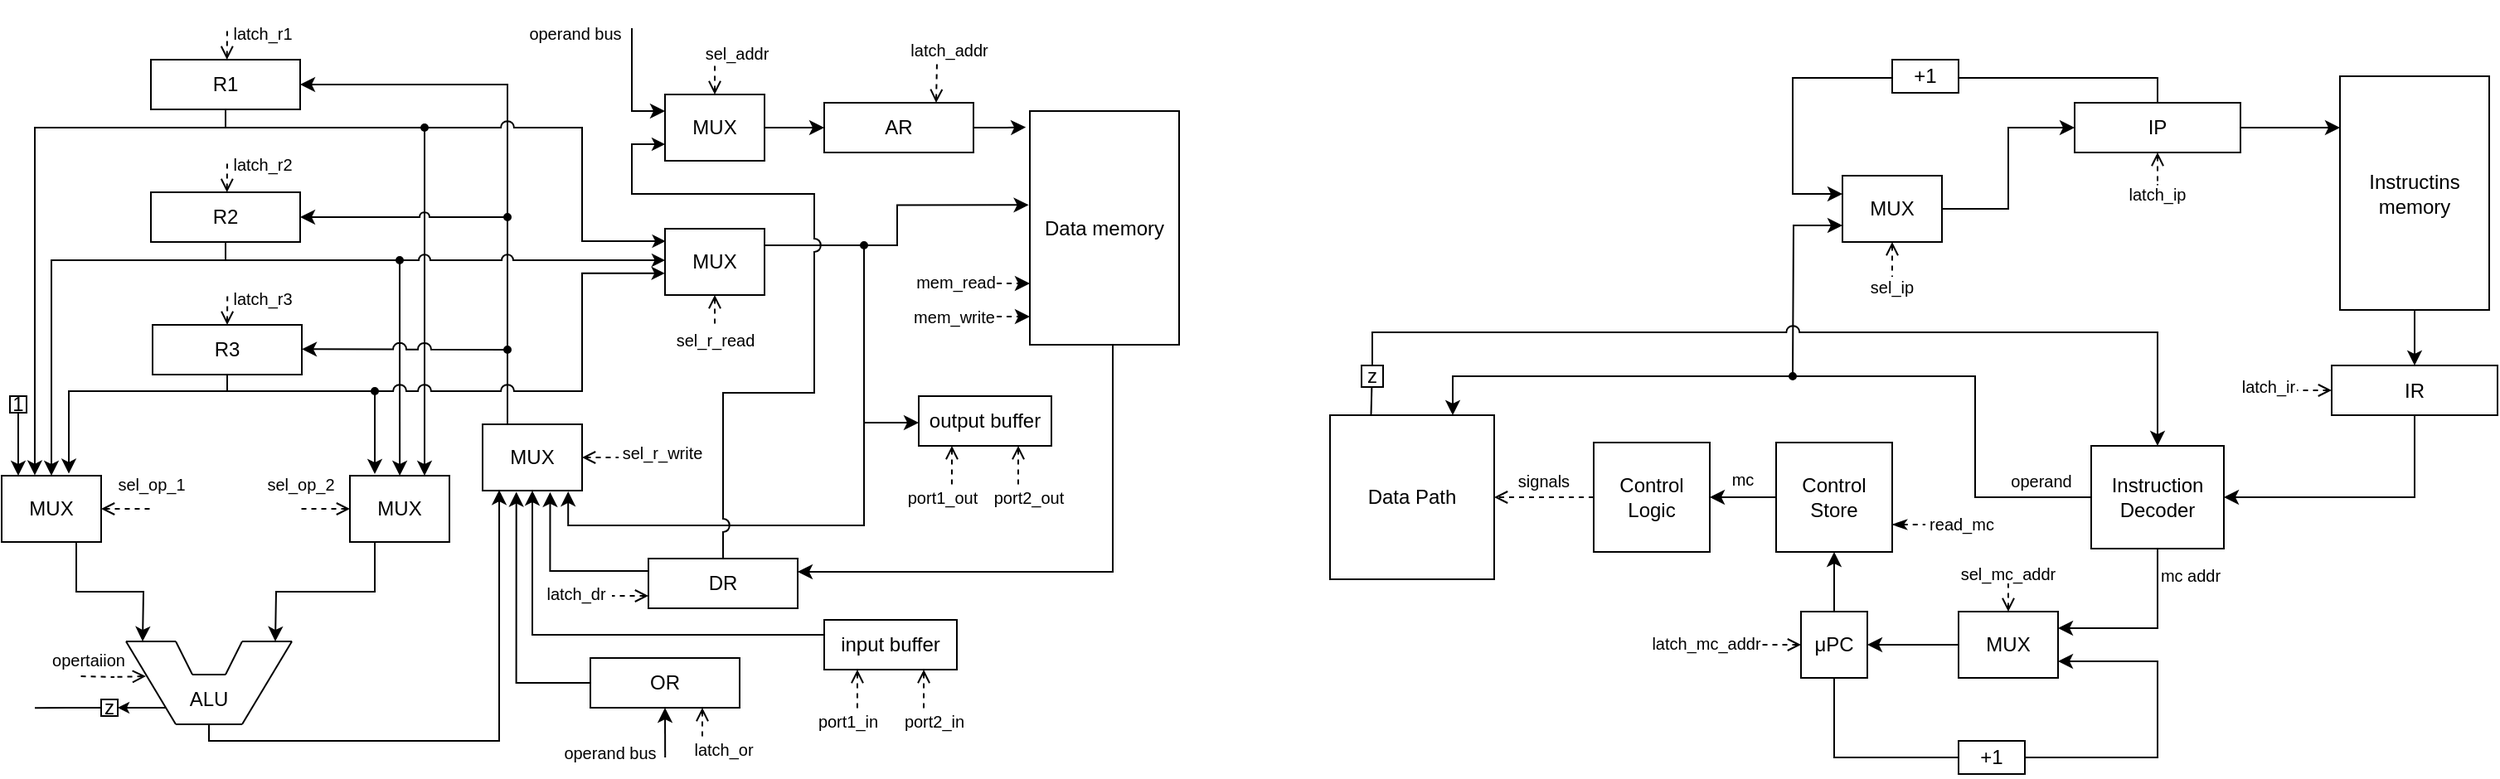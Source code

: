 <mxfile version="24.4.8" type="device">
  <diagram name="Page-1" id="no7irGMhIS9FXsW124I6">
    <mxGraphModel dx="854" dy="439" grid="1" gridSize="10" guides="1" tooltips="1" connect="1" arrows="1" fold="1" page="1" pageScale="1" pageWidth="850" pageHeight="1100" math="0" shadow="0">
      <root>
        <mxCell id="0" />
        <mxCell id="1" parent="0" />
        <mxCell id="1-7lZY4niqh5dMCVsXn9-294" value="signals" style="text;html=1;align=center;verticalAlign=middle;whiteSpace=wrap;rounded=0;fontSize=10;" vertex="1" parent="1">
          <mxGeometry x="1040" y="358" width="60" height="30" as="geometry" />
        </mxCell>
        <mxCell id="1-7lZY4niqh5dMCVsXn9-52" value="opertaiion" style="text;html=1;align=center;verticalAlign=middle;resizable=0;points=[];autosize=1;strokeColor=none;fillColor=none;fontSize=10;" vertex="1" parent="1">
          <mxGeometry x="157" y="466" width="70" height="30" as="geometry" />
        </mxCell>
        <mxCell id="1-7lZY4niqh5dMCVsXn9-15" value="&lt;p style=&quot;line-height: 100%; font-size: 10px;&quot;&gt;&lt;font style=&quot;font-size: 10px;&quot;&gt;latch_r1&lt;/font&gt;&lt;/p&gt;" style="text;html=1;align=center;verticalAlign=middle;resizable=0;points=[];autosize=1;strokeColor=none;fillColor=none;fontSize=10;" vertex="1" parent="1">
          <mxGeometry x="267" y="83" width="60" height="40" as="geometry" />
        </mxCell>
        <mxCell id="1-7lZY4niqh5dMCVsXn9-13" value="&lt;p style=&quot;line-height: 100%; font-size: 10px;&quot;&gt;&lt;font style=&quot;font-size: 10px;&quot;&gt;latch_r2&lt;/font&gt;&lt;/p&gt;" style="text;html=1;align=center;verticalAlign=middle;resizable=0;points=[];autosize=1;strokeColor=none;fillColor=none;fontSize=10;" vertex="1" parent="1">
          <mxGeometry x="267" y="162" width="60" height="40" as="geometry" />
        </mxCell>
        <mxCell id="1-7lZY4niqh5dMCVsXn9-11" value="&lt;p style=&quot;line-height: 100%; font-size: 10px;&quot;&gt;&lt;font style=&quot;font-size: 10px;&quot;&gt;latch_r3&lt;/font&gt;&lt;/p&gt;" style="text;html=1;align=center;verticalAlign=middle;resizable=0;points=[];autosize=1;strokeColor=none;fillColor=none;fontSize=10;" vertex="1" parent="1">
          <mxGeometry x="267" y="243" width="60" height="40" as="geometry" />
        </mxCell>
        <mxCell id="1-7lZY4niqh5dMCVsXn9-233" style="edgeStyle=orthogonalEdgeStyle;rounded=0;orthogonalLoop=1;jettySize=auto;html=1;endArrow=none;endFill=0;startArrow=classic;startFill=1;jumpStyle=none;exitX=0.86;exitY=1.012;exitDx=0;exitDy=0;exitPerimeter=0;" edge="1" parent="1" source="1-7lZY4niqh5dMCVsXn9-216">
          <mxGeometry relative="1" as="geometry">
            <mxPoint x="660" y="330" as="targetPoint" />
            <mxPoint x="481" y="380" as="sourcePoint" />
            <Array as="points">
              <mxPoint x="482" y="400" />
              <mxPoint x="660" y="400" />
            </Array>
          </mxGeometry>
        </mxCell>
        <mxCell id="1-7lZY4niqh5dMCVsXn9-218" style="edgeStyle=orthogonalEdgeStyle;rounded=0;orthogonalLoop=1;jettySize=auto;html=1;exitX=0.25;exitY=0;exitDx=0;exitDy=0;entryX=1;entryY=0.5;entryDx=0;entryDy=0;jumpStyle=arc;jumpSize=8;" edge="1" parent="1" source="1-7lZY4niqh5dMCVsXn9-216" target="1-7lZY4niqh5dMCVsXn9-6">
          <mxGeometry relative="1" as="geometry" />
        </mxCell>
        <mxCell id="1-7lZY4niqh5dMCVsXn9-66" style="edgeStyle=orthogonalEdgeStyle;rounded=0;orthogonalLoop=1;jettySize=auto;html=1;entryX=0.333;entryY=-0.006;entryDx=0;entryDy=0;entryPerimeter=0;" edge="1" parent="1" target="1-7lZY4niqh5dMCVsXn9-34">
          <mxGeometry relative="1" as="geometry">
            <mxPoint x="280" y="160" as="sourcePoint" />
            <mxPoint x="170" y="372" as="targetPoint" />
            <Array as="points">
              <mxPoint x="230" y="160" />
              <mxPoint x="160" y="160" />
            </Array>
          </mxGeometry>
        </mxCell>
        <mxCell id="1-7lZY4niqh5dMCVsXn9-110" style="edgeStyle=orthogonalEdgeStyle;rounded=0;orthogonalLoop=1;jettySize=auto;html=1;exitX=0.5;exitY=1;exitDx=0;exitDy=0;entryX=0.005;entryY=0.188;entryDx=0;entryDy=0;jumpStyle=arc;jumpSize=8;endSize=5;entryPerimeter=0;" edge="1" parent="1" source="1-7lZY4niqh5dMCVsXn9-6" target="1-7lZY4niqh5dMCVsXn9-105">
          <mxGeometry relative="1" as="geometry">
            <Array as="points">
              <mxPoint x="275" y="160" />
              <mxPoint x="490" y="160" />
              <mxPoint x="490" y="228" />
            </Array>
          </mxGeometry>
        </mxCell>
        <mxCell id="1-7lZY4niqh5dMCVsXn9-6" value="R1" style="rounded=0;whiteSpace=wrap;html=1;" vertex="1" parent="1">
          <mxGeometry x="230" y="119" width="90" height="30" as="geometry" />
        </mxCell>
        <mxCell id="1-7lZY4niqh5dMCVsXn9-65" style="edgeStyle=orthogonalEdgeStyle;rounded=0;orthogonalLoop=1;jettySize=auto;html=1;entryX=0.5;entryY=0;entryDx=0;entryDy=0;targetPerimeterSpacing=0;" edge="1" parent="1" target="1-7lZY4niqh5dMCVsXn9-34">
          <mxGeometry relative="1" as="geometry">
            <mxPoint x="280" y="240" as="sourcePoint" />
            <mxPoint x="180.98" y="372.56" as="targetPoint" />
            <Array as="points">
              <mxPoint x="230" y="240" />
              <mxPoint x="170" y="240" />
            </Array>
          </mxGeometry>
        </mxCell>
        <mxCell id="1-7lZY4niqh5dMCVsXn9-7" value="R2" style="rounded=0;whiteSpace=wrap;html=1;" vertex="1" parent="1">
          <mxGeometry x="230" y="199" width="90" height="30" as="geometry" />
        </mxCell>
        <mxCell id="1-7lZY4niqh5dMCVsXn9-10" style="edgeStyle=orthogonalEdgeStyle;rounded=0;orthogonalLoop=1;jettySize=auto;html=1;exitX=0.5;exitY=0;exitDx=0;exitDy=0;endArrow=none;endFill=0;startArrow=open;startFill=0;dashed=1;" edge="1" parent="1" source="1-7lZY4niqh5dMCVsXn9-8">
          <mxGeometry relative="1" as="geometry">
            <mxPoint x="276.138" y="259" as="targetPoint" />
          </mxGeometry>
        </mxCell>
        <mxCell id="1-7lZY4niqh5dMCVsXn9-64" style="edgeStyle=orthogonalEdgeStyle;rounded=0;orthogonalLoop=1;jettySize=auto;html=1;entryX=0.675;entryY=-0.006;entryDx=0;entryDy=0;entryPerimeter=0;" edge="1" parent="1">
          <mxGeometry relative="1" as="geometry">
            <mxPoint x="280" y="319" as="sourcePoint" />
            <mxPoint x="180.5" y="368.76" as="targetPoint" />
            <Array as="points">
              <mxPoint x="231" y="319" />
              <mxPoint x="180" y="319" />
              <mxPoint x="180" y="369" />
            </Array>
          </mxGeometry>
        </mxCell>
        <mxCell id="1-7lZY4niqh5dMCVsXn9-8" value="R3" style="rounded=0;whiteSpace=wrap;html=1;" vertex="1" parent="1">
          <mxGeometry x="231" y="279" width="90" height="30" as="geometry" />
        </mxCell>
        <mxCell id="1-7lZY4niqh5dMCVsXn9-20" value="" style="endArrow=none;html=1;rounded=0;" edge="1" parent="1">
          <mxGeometry width="50" height="50" relative="1" as="geometry">
            <mxPoint x="315" y="470" as="sourcePoint" />
            <mxPoint x="285" y="520" as="targetPoint" />
          </mxGeometry>
        </mxCell>
        <mxCell id="1-7lZY4niqh5dMCVsXn9-21" value="" style="endArrow=none;html=1;rounded=0;" edge="1" parent="1">
          <mxGeometry width="50" height="50" relative="1" as="geometry">
            <mxPoint x="215" y="470" as="sourcePoint" />
            <mxPoint x="245" y="520" as="targetPoint" />
          </mxGeometry>
        </mxCell>
        <mxCell id="1-7lZY4niqh5dMCVsXn9-22" value="" style="endArrow=none;html=1;rounded=0;" edge="1" parent="1">
          <mxGeometry width="50" height="50" relative="1" as="geometry">
            <mxPoint x="245" y="520" as="sourcePoint" />
            <mxPoint x="285" y="520" as="targetPoint" />
          </mxGeometry>
        </mxCell>
        <mxCell id="1-7lZY4niqh5dMCVsXn9-23" value="" style="endArrow=none;html=1;rounded=0;" edge="1" parent="1">
          <mxGeometry width="50" height="50" relative="1" as="geometry">
            <mxPoint x="215" y="470" as="sourcePoint" />
            <mxPoint x="245" y="470" as="targetPoint" />
          </mxGeometry>
        </mxCell>
        <mxCell id="1-7lZY4niqh5dMCVsXn9-24" value="" style="endArrow=none;html=1;rounded=0;" edge="1" parent="1">
          <mxGeometry width="50" height="50" relative="1" as="geometry">
            <mxPoint x="285" y="470" as="sourcePoint" />
            <mxPoint x="315" y="470" as="targetPoint" />
          </mxGeometry>
        </mxCell>
        <mxCell id="1-7lZY4niqh5dMCVsXn9-25" value="" style="endArrow=none;html=1;rounded=0;" edge="1" parent="1">
          <mxGeometry width="50" height="50" relative="1" as="geometry">
            <mxPoint x="245" y="470" as="sourcePoint" />
            <mxPoint x="255" y="490" as="targetPoint" />
          </mxGeometry>
        </mxCell>
        <mxCell id="1-7lZY4niqh5dMCVsXn9-26" value="" style="endArrow=none;html=1;rounded=0;" edge="1" parent="1">
          <mxGeometry width="50" height="50" relative="1" as="geometry">
            <mxPoint x="285" y="470" as="sourcePoint" />
            <mxPoint x="275" y="490" as="targetPoint" />
          </mxGeometry>
        </mxCell>
        <mxCell id="1-7lZY4niqh5dMCVsXn9-27" value="" style="endArrow=none;html=1;rounded=0;" edge="1" parent="1">
          <mxGeometry width="50" height="50" relative="1" as="geometry">
            <mxPoint x="255" y="490" as="sourcePoint" />
            <mxPoint x="275" y="490" as="targetPoint" />
          </mxGeometry>
        </mxCell>
        <mxCell id="1-7lZY4niqh5dMCVsXn9-219" style="edgeStyle=orthogonalEdgeStyle;rounded=0;orthogonalLoop=1;jettySize=auto;html=1;exitX=0.5;exitY=1;exitDx=0;exitDy=0;entryX=0.167;entryY=0.99;entryDx=0;entryDy=0;entryPerimeter=0;" edge="1" parent="1" source="1-7lZY4niqh5dMCVsXn9-28" target="1-7lZY4niqh5dMCVsXn9-216">
          <mxGeometry relative="1" as="geometry">
            <Array as="points">
              <mxPoint x="265" y="530" />
              <mxPoint x="440" y="530" />
            </Array>
          </mxGeometry>
        </mxCell>
        <mxCell id="1-7lZY4niqh5dMCVsXn9-277" style="edgeStyle=orthogonalEdgeStyle;rounded=0;orthogonalLoop=1;jettySize=auto;html=1;exitX=0;exitY=0.5;exitDx=0;exitDy=0;endSize=4;" edge="1" parent="1">
          <mxGeometry relative="1" as="geometry">
            <mxPoint x="239" y="510" as="sourcePoint" />
            <mxPoint x="210" y="510" as="targetPoint" />
          </mxGeometry>
        </mxCell>
        <mxCell id="1-7lZY4niqh5dMCVsXn9-28" value="ALU" style="text;html=1;align=center;verticalAlign=middle;whiteSpace=wrap;rounded=0;" vertex="1" parent="1">
          <mxGeometry x="235" y="490" width="60" height="30" as="geometry" />
        </mxCell>
        <mxCell id="1-7lZY4niqh5dMCVsXn9-35" style="edgeStyle=orthogonalEdgeStyle;rounded=0;orthogonalLoop=1;jettySize=auto;html=1;exitX=1;exitY=0.5;exitDx=0;exitDy=0;dashed=1;startArrow=open;startFill=0;endArrow=none;endFill=0;" edge="1" parent="1" source="1-7lZY4niqh5dMCVsXn9-34">
          <mxGeometry relative="1" as="geometry">
            <mxPoint x="230" y="390" as="targetPoint" />
          </mxGeometry>
        </mxCell>
        <mxCell id="1-7lZY4niqh5dMCVsXn9-48" style="edgeStyle=orthogonalEdgeStyle;rounded=0;orthogonalLoop=1;jettySize=auto;html=1;exitX=0.75;exitY=1;exitDx=0;exitDy=0;" edge="1" parent="1" source="1-7lZY4niqh5dMCVsXn9-34">
          <mxGeometry relative="1" as="geometry">
            <mxPoint x="225" y="470" as="targetPoint" />
          </mxGeometry>
        </mxCell>
        <mxCell id="1-7lZY4niqh5dMCVsXn9-34" value="MUX" style="rounded=0;whiteSpace=wrap;html=1;" vertex="1" parent="1">
          <mxGeometry x="140" y="370" width="60" height="40" as="geometry" />
        </mxCell>
        <mxCell id="1-7lZY4niqh5dMCVsXn9-49" style="edgeStyle=orthogonalEdgeStyle;rounded=0;orthogonalLoop=1;jettySize=auto;html=1;exitX=0.25;exitY=1;exitDx=0;exitDy=0;" edge="1" parent="1" source="1-7lZY4niqh5dMCVsXn9-44">
          <mxGeometry relative="1" as="geometry">
            <mxPoint x="305" y="470" as="targetPoint" />
          </mxGeometry>
        </mxCell>
        <mxCell id="1-7lZY4niqh5dMCVsXn9-44" value="MUX" style="rounded=0;whiteSpace=wrap;html=1;" vertex="1" parent="1">
          <mxGeometry x="350" y="370" width="60" height="40" as="geometry" />
        </mxCell>
        <mxCell id="1-7lZY4niqh5dMCVsXn9-46" value="sel_op_1" style="text;html=1;align=center;verticalAlign=middle;resizable=0;points=[];autosize=1;strokeColor=none;fillColor=none;fontSize=10;" vertex="1" parent="1">
          <mxGeometry x="200" y="360" width="60" height="30" as="geometry" />
        </mxCell>
        <mxCell id="1-7lZY4niqh5dMCVsXn9-47" value="sel_op_2" style="text;html=1;align=center;verticalAlign=middle;resizable=0;points=[];autosize=1;strokeColor=none;fillColor=none;fontSize=10;" vertex="1" parent="1">
          <mxGeometry x="290" y="360" width="60" height="30" as="geometry" />
        </mxCell>
        <mxCell id="1-7lZY4niqh5dMCVsXn9-51" style="edgeStyle=orthogonalEdgeStyle;rounded=0;orthogonalLoop=1;jettySize=auto;html=1;exitX=0;exitY=0.5;exitDx=0;exitDy=0;dashed=1;startArrow=open;startFill=0;endArrow=none;endFill=0;entryX=0.2;entryY=0.8;entryDx=0;entryDy=0;entryPerimeter=0;" edge="1" parent="1">
          <mxGeometry relative="1" as="geometry">
            <mxPoint x="187" y="491" as="targetPoint" />
            <mxPoint x="227" y="491" as="sourcePoint" />
          </mxGeometry>
        </mxCell>
        <mxCell id="1-7lZY4niqh5dMCVsXn9-69" style="edgeStyle=orthogonalEdgeStyle;rounded=0;orthogonalLoop=1;jettySize=auto;html=1;dashed=1;startArrow=open;startFill=0;endArrow=none;endFill=0;exitX=0;exitY=0.5;exitDx=0;exitDy=0;" edge="1" parent="1" source="1-7lZY4niqh5dMCVsXn9-44">
          <mxGeometry relative="1" as="geometry">
            <mxPoint x="320" y="390" as="targetPoint" />
            <mxPoint x="440" y="360" as="sourcePoint" />
          </mxGeometry>
        </mxCell>
        <mxCell id="1-7lZY4niqh5dMCVsXn9-73" value="1" style="whiteSpace=wrap;html=1;aspect=fixed;" vertex="1" parent="1">
          <mxGeometry x="145" y="322" width="10" height="10" as="geometry" />
        </mxCell>
        <mxCell id="1-7lZY4niqh5dMCVsXn9-75" style="edgeStyle=orthogonalEdgeStyle;rounded=0;orthogonalLoop=1;jettySize=auto;html=1;entryX=0.25;entryY=0;entryDx=0;entryDy=0;" edge="1" parent="1" source="1-7lZY4niqh5dMCVsXn9-73">
          <mxGeometry relative="1" as="geometry">
            <mxPoint x="150" y="370" as="targetPoint" />
          </mxGeometry>
        </mxCell>
        <mxCell id="1-7lZY4niqh5dMCVsXn9-121" style="edgeStyle=orthogonalEdgeStyle;rounded=0;orthogonalLoop=1;jettySize=auto;html=1;endArrow=none;endFill=0;" edge="1" parent="1">
          <mxGeometry relative="1" as="geometry">
            <mxPoint x="440" y="340" as="targetPoint" />
            <mxPoint x="440" y="340" as="sourcePoint" />
            <Array as="points">
              <mxPoint x="440" y="340" />
            </Array>
          </mxGeometry>
        </mxCell>
        <mxCell id="1-7lZY4niqh5dMCVsXn9-258" style="edgeStyle=orthogonalEdgeStyle;rounded=0;orthogonalLoop=1;jettySize=auto;html=1;exitX=0.556;exitY=1;exitDx=0;exitDy=0;entryX=1;entryY=0.5;entryDx=0;entryDy=0;exitPerimeter=0;" edge="1" parent="1">
          <mxGeometry relative="1" as="geometry">
            <mxPoint x="810.02" y="284" as="sourcePoint" />
            <mxPoint x="619.98" y="428" as="targetPoint" />
            <Array as="points">
              <mxPoint x="809.98" y="428" />
            </Array>
          </mxGeometry>
        </mxCell>
        <mxCell id="1-7lZY4niqh5dMCVsXn9-78" value="&lt;div style=&quot;text-align: justify;&quot;&gt;&lt;span style=&quot;background-color: initial;&quot;&gt;Data memory&lt;/span&gt;&lt;/div&gt;" style="rounded=0;whiteSpace=wrap;html=1;verticalAlign=middle;" vertex="1" parent="1">
          <mxGeometry x="760" y="150" width="90" height="141" as="geometry" />
        </mxCell>
        <mxCell id="1-7lZY4niqh5dMCVsXn9-92" style="edgeStyle=orthogonalEdgeStyle;rounded=0;orthogonalLoop=1;jettySize=auto;html=1;exitX=0.75;exitY=0;exitDx=0;exitDy=0;endArrow=none;endFill=0;startArrow=open;startFill=0;dashed=1;" edge="1" parent="1" source="1-7lZY4niqh5dMCVsXn9-79">
          <mxGeometry relative="1" as="geometry">
            <mxPoint x="704" y="120" as="targetPoint" />
          </mxGeometry>
        </mxCell>
        <mxCell id="1-7lZY4niqh5dMCVsXn9-79" value="AR" style="rounded=0;whiteSpace=wrap;html=1;" vertex="1" parent="1">
          <mxGeometry x="636" y="145" width="90" height="30" as="geometry" />
        </mxCell>
        <mxCell id="1-7lZY4niqh5dMCVsXn9-82" value="&lt;p style=&quot;line-height: 100%; font-size: 10px;&quot;&gt;&lt;font style=&quot;font-size: 10px;&quot;&gt;latch_addr&lt;/font&gt;&lt;/p&gt;" style="text;html=1;align=center;verticalAlign=middle;resizable=0;points=[];autosize=1;strokeColor=none;fillColor=none;fontSize=10;" vertex="1" parent="1">
          <mxGeometry x="676" y="93" width="70" height="40" as="geometry" />
        </mxCell>
        <mxCell id="1-7lZY4niqh5dMCVsXn9-90" style="edgeStyle=orthogonalEdgeStyle;rounded=0;orthogonalLoop=1;jettySize=auto;html=1;entryX=-0.027;entryY=0.069;entryDx=0;entryDy=0;entryPerimeter=0;" edge="1" parent="1" source="1-7lZY4niqh5dMCVsXn9-79" target="1-7lZY4niqh5dMCVsXn9-78">
          <mxGeometry relative="1" as="geometry" />
        </mxCell>
        <mxCell id="1-7lZY4niqh5dMCVsXn9-94" value="operand bus" style="text;html=1;align=center;verticalAlign=middle;whiteSpace=wrap;rounded=0;fontSize=10;" vertex="1" parent="1">
          <mxGeometry x="456" y="88" width="60" height="30" as="geometry" />
        </mxCell>
        <mxCell id="1-7lZY4niqh5dMCVsXn9-95" value="" style="endArrow=classic;html=1;rounded=0;dashed=1;" edge="1" parent="1">
          <mxGeometry width="50" height="50" relative="1" as="geometry">
            <mxPoint x="740" y="254" as="sourcePoint" />
            <mxPoint x="760" y="254" as="targetPoint" />
          </mxGeometry>
        </mxCell>
        <mxCell id="1-7lZY4niqh5dMCVsXn9-96" value="mem_read" style="text;html=1;align=center;verticalAlign=middle;resizable=0;points=[];autosize=1;strokeColor=none;fillColor=none;fontSize=10;" vertex="1" parent="1">
          <mxGeometry x="680" y="238" width="70" height="30" as="geometry" />
        </mxCell>
        <mxCell id="1-7lZY4niqh5dMCVsXn9-97" value="" style="endArrow=classic;html=1;rounded=0;dashed=1;" edge="1" parent="1">
          <mxGeometry width="50" height="50" relative="1" as="geometry">
            <mxPoint x="740" y="274" as="sourcePoint" />
            <mxPoint x="760" y="274" as="targetPoint" />
          </mxGeometry>
        </mxCell>
        <mxCell id="1-7lZY4niqh5dMCVsXn9-98" value="mem_write" style="text;html=1;align=center;verticalAlign=middle;resizable=0;points=[];autosize=1;strokeColor=none;fillColor=none;fontSize=10;" vertex="1" parent="1">
          <mxGeometry x="679" y="259" width="70" height="30" as="geometry" />
        </mxCell>
        <mxCell id="1-7lZY4niqh5dMCVsXn9-112" style="edgeStyle=orthogonalEdgeStyle;rounded=0;orthogonalLoop=1;jettySize=auto;html=1;startArrow=open;startFill=0;endArrow=none;endFill=0;dashed=1;exitX=0.5;exitY=1;exitDx=0;exitDy=0;" edge="1" parent="1" source="1-7lZY4niqh5dMCVsXn9-105">
          <mxGeometry relative="1" as="geometry">
            <mxPoint x="570" y="280" as="targetPoint" />
            <mxPoint x="570" y="280" as="sourcePoint" />
            <Array as="points" />
          </mxGeometry>
        </mxCell>
        <mxCell id="1-7lZY4niqh5dMCVsXn9-105" value="MUX" style="rounded=0;whiteSpace=wrap;html=1;" vertex="1" parent="1">
          <mxGeometry x="540" y="221" width="60" height="40" as="geometry" />
        </mxCell>
        <mxCell id="1-7lZY4niqh5dMCVsXn9-111" style="edgeStyle=orthogonalEdgeStyle;rounded=0;orthogonalLoop=1;jettySize=auto;html=1;exitX=1;exitY=0.25;exitDx=0;exitDy=0;entryX=-0.008;entryY=0.402;entryDx=0;entryDy=0;entryPerimeter=0;" edge="1" parent="1" source="1-7lZY4niqh5dMCVsXn9-105" target="1-7lZY4niqh5dMCVsXn9-78">
          <mxGeometry relative="1" as="geometry" />
        </mxCell>
        <mxCell id="1-7lZY4niqh5dMCVsXn9-113" value="&lt;p style=&quot;line-height: 100%; font-size: 10px;&quot;&gt;sel_r_read&lt;/p&gt;" style="text;html=1;align=center;verticalAlign=middle;resizable=0;points=[];autosize=1;strokeColor=none;fillColor=none;fontSize=10;" vertex="1" parent="1">
          <mxGeometry x="535" y="268" width="70" height="40" as="geometry" />
        </mxCell>
        <mxCell id="1-7lZY4niqh5dMCVsXn9-212" style="edgeStyle=orthogonalEdgeStyle;rounded=0;orthogonalLoop=1;jettySize=auto;html=1;exitX=0.25;exitY=1;exitDx=0;exitDy=0;endArrow=none;endFill=0;startArrow=open;startFill=0;dashed=1;" edge="1" parent="1" source="1-7lZY4niqh5dMCVsXn9-166">
          <mxGeometry relative="1" as="geometry">
            <mxPoint x="712.966" y="376" as="targetPoint" />
          </mxGeometry>
        </mxCell>
        <mxCell id="1-7lZY4niqh5dMCVsXn9-166" value="output buffer" style="rounded=0;whiteSpace=wrap;html=1;" vertex="1" parent="1">
          <mxGeometry x="693" y="322" width="80" height="30" as="geometry" />
        </mxCell>
        <mxCell id="1-7lZY4niqh5dMCVsXn9-180" style="edgeStyle=orthogonalEdgeStyle;rounded=0;orthogonalLoop=1;jettySize=auto;html=1;startArrow=oval;startFill=1;endSize=6;startSize=4;jumpSize=6;entryX=0;entryY=0.5;entryDx=0;entryDy=0;" edge="1" parent="1">
          <mxGeometry relative="1" as="geometry">
            <mxPoint x="660" y="231" as="sourcePoint" />
            <mxPoint x="693" y="338" as="targetPoint" />
            <Array as="points">
              <mxPoint x="660" y="231" />
              <mxPoint x="660" y="338" />
            </Array>
          </mxGeometry>
        </mxCell>
        <mxCell id="1-7lZY4niqh5dMCVsXn9-213" style="edgeStyle=orthogonalEdgeStyle;rounded=0;orthogonalLoop=1;jettySize=auto;html=1;exitX=0.25;exitY=1;exitDx=0;exitDy=0;endArrow=none;endFill=0;startArrow=open;startFill=0;dashed=1;" edge="1" parent="1">
          <mxGeometry relative="1" as="geometry">
            <mxPoint x="752.996" y="376" as="targetPoint" />
            <mxPoint x="753.03" y="352" as="sourcePoint" />
          </mxGeometry>
        </mxCell>
        <mxCell id="1-7lZY4niqh5dMCVsXn9-214" value="port1_out" style="text;html=1;align=center;verticalAlign=middle;resizable=0;points=[];autosize=1;strokeColor=none;fillColor=none;fontSize=10;" vertex="1" parent="1">
          <mxGeometry x="672" y="368" width="70" height="30" as="geometry" />
        </mxCell>
        <mxCell id="1-7lZY4niqh5dMCVsXn9-215" value="port2_out" style="text;html=1;align=center;verticalAlign=middle;resizable=0;points=[];autosize=1;strokeColor=none;fillColor=none;fontSize=10;" vertex="1" parent="1">
          <mxGeometry x="724" y="368" width="70" height="30" as="geometry" />
        </mxCell>
        <mxCell id="1-7lZY4niqh5dMCVsXn9-261" style="edgeStyle=orthogonalEdgeStyle;rounded=0;orthogonalLoop=1;jettySize=auto;html=1;startArrow=open;startFill=0;endArrow=none;endFill=0;dashed=1;" edge="1" parent="1" source="1-7lZY4niqh5dMCVsXn9-216">
          <mxGeometry relative="1" as="geometry">
            <mxPoint x="512" y="359" as="targetPoint" />
          </mxGeometry>
        </mxCell>
        <mxCell id="1-7lZY4niqh5dMCVsXn9-216" value="MUX" style="rounded=0;whiteSpace=wrap;html=1;" vertex="1" parent="1">
          <mxGeometry x="430" y="339" width="60" height="40" as="geometry" />
        </mxCell>
        <mxCell id="1-7lZY4niqh5dMCVsXn9-221" style="edgeStyle=orthogonalEdgeStyle;rounded=0;orthogonalLoop=1;jettySize=auto;html=1;exitX=0.003;exitY=0.433;exitDx=0;exitDy=0;exitPerimeter=0;entryX=0.5;entryY=1;entryDx=0;entryDy=0;" edge="1" parent="1" target="1-7lZY4niqh5dMCVsXn9-216">
          <mxGeometry relative="1" as="geometry">
            <mxPoint x="636.24" y="465.99" as="sourcePoint" />
            <mxPoint x="460" y="396" as="targetPoint" />
            <Array as="points">
              <mxPoint x="460" y="466" />
            </Array>
          </mxGeometry>
        </mxCell>
        <mxCell id="1-7lZY4niqh5dMCVsXn9-220" value="input buffer" style="rounded=0;whiteSpace=wrap;html=1;" vertex="1" parent="1">
          <mxGeometry x="636" y="457" width="80" height="30" as="geometry" />
        </mxCell>
        <mxCell id="1-7lZY4niqh5dMCVsXn9-222" style="edgeStyle=orthogonalEdgeStyle;rounded=0;orthogonalLoop=1;jettySize=auto;html=1;exitX=0.25;exitY=1;exitDx=0;exitDy=0;endArrow=none;endFill=0;startArrow=open;startFill=0;dashed=1;" edge="1" parent="1">
          <mxGeometry relative="1" as="geometry">
            <mxPoint x="655.966" y="511" as="targetPoint" />
            <mxPoint x="656" y="487" as="sourcePoint" />
          </mxGeometry>
        </mxCell>
        <mxCell id="1-7lZY4niqh5dMCVsXn9-223" style="edgeStyle=orthogonalEdgeStyle;rounded=0;orthogonalLoop=1;jettySize=auto;html=1;exitX=0.25;exitY=1;exitDx=0;exitDy=0;endArrow=none;endFill=0;startArrow=open;startFill=0;dashed=1;" edge="1" parent="1">
          <mxGeometry relative="1" as="geometry">
            <mxPoint x="695.996" y="511" as="targetPoint" />
            <mxPoint x="696.03" y="487" as="sourcePoint" />
          </mxGeometry>
        </mxCell>
        <mxCell id="1-7lZY4niqh5dMCVsXn9-224" value="port1_in" style="text;html=1;align=center;verticalAlign=middle;resizable=0;points=[];autosize=1;strokeColor=none;fillColor=none;fontSize=10;" vertex="1" parent="1">
          <mxGeometry x="620" y="503" width="60" height="30" as="geometry" />
        </mxCell>
        <mxCell id="1-7lZY4niqh5dMCVsXn9-225" value="port2_in" style="text;html=1;align=center;verticalAlign=middle;resizable=0;points=[];autosize=1;strokeColor=none;fillColor=none;fontSize=10;" vertex="1" parent="1">
          <mxGeometry x="672" y="503" width="60" height="30" as="geometry" />
        </mxCell>
        <mxCell id="1-7lZY4niqh5dMCVsXn9-227" value="sel_r_write" style="text;html=1;align=center;verticalAlign=middle;resizable=0;points=[];autosize=1;strokeColor=none;fillColor=none;fontSize=10;" vertex="1" parent="1">
          <mxGeometry x="503" y="341" width="70" height="30" as="geometry" />
        </mxCell>
        <mxCell id="1-7lZY4niqh5dMCVsXn9-239" style="edgeStyle=orthogonalEdgeStyle;rounded=0;orthogonalLoop=1;jettySize=auto;html=1;exitX=0.5;exitY=1;exitDx=0;exitDy=0;startArrow=classic;startFill=1;endArrow=none;endFill=0;" edge="1" parent="1" source="1-7lZY4niqh5dMCVsXn9-237">
          <mxGeometry relative="1" as="geometry">
            <mxPoint x="540.091" y="540" as="targetPoint" />
          </mxGeometry>
        </mxCell>
        <mxCell id="1-7lZY4niqh5dMCVsXn9-243" style="edgeStyle=orthogonalEdgeStyle;rounded=0;orthogonalLoop=1;jettySize=auto;html=1;exitX=0.75;exitY=1;exitDx=0;exitDy=0;endArrow=none;endFill=0;startArrow=open;startFill=0;dashed=1;" edge="1" parent="1" source="1-7lZY4niqh5dMCVsXn9-237">
          <mxGeometry relative="1" as="geometry">
            <mxPoint x="562.5" y="530" as="targetPoint" />
          </mxGeometry>
        </mxCell>
        <mxCell id="1-7lZY4niqh5dMCVsXn9-237" value="OR" style="rounded=0;whiteSpace=wrap;html=1;" vertex="1" parent="1">
          <mxGeometry x="495" y="480" width="90" height="30" as="geometry" />
        </mxCell>
        <mxCell id="1-7lZY4niqh5dMCVsXn9-238" style="edgeStyle=orthogonalEdgeStyle;rounded=0;orthogonalLoop=1;jettySize=auto;html=1;entryX=0.339;entryY=1.019;entryDx=0;entryDy=0;entryPerimeter=0;" edge="1" parent="1" source="1-7lZY4niqh5dMCVsXn9-237" target="1-7lZY4niqh5dMCVsXn9-216">
          <mxGeometry relative="1" as="geometry" />
        </mxCell>
        <mxCell id="1-7lZY4niqh5dMCVsXn9-244" value="latch_or" style="text;html=1;align=center;verticalAlign=middle;resizable=0;points=[];autosize=1;strokeColor=none;fillColor=none;fontSize=10;" vertex="1" parent="1">
          <mxGeometry x="545" y="520" width="60" height="30" as="geometry" />
        </mxCell>
        <mxCell id="1-7lZY4niqh5dMCVsXn9-252" style="edgeStyle=orthogonalEdgeStyle;rounded=0;orthogonalLoop=1;jettySize=auto;html=1;endSize=5;jumpStyle=arc;jumpSize=8;entryX=0;entryY=0.75;entryDx=0;entryDy=0;" edge="1" parent="1" source="1-7lZY4niqh5dMCVsXn9-248" target="1-7lZY4niqh5dMCVsXn9-264">
          <mxGeometry relative="1" as="geometry">
            <mxPoint x="540" y="257" as="targetPoint" />
            <Array as="points">
              <mxPoint x="575" y="320" />
              <mxPoint x="630" y="320" />
              <mxPoint x="630" y="200" />
              <mxPoint x="520" y="200" />
              <mxPoint x="520" y="170" />
            </Array>
          </mxGeometry>
        </mxCell>
        <mxCell id="1-7lZY4niqh5dMCVsXn9-248" value="DR" style="rounded=0;whiteSpace=wrap;html=1;" vertex="1" parent="1">
          <mxGeometry x="530" y="420" width="90" height="30" as="geometry" />
        </mxCell>
        <mxCell id="1-7lZY4niqh5dMCVsXn9-256" style="edgeStyle=orthogonalEdgeStyle;rounded=0;orthogonalLoop=1;jettySize=auto;html=1;exitX=0;exitY=0.75;exitDx=0;exitDy=0;startArrow=open;startFill=0;endArrow=none;endFill=0;dashed=1;" edge="1" parent="1" source="1-7lZY4niqh5dMCVsXn9-248">
          <mxGeometry relative="1" as="geometry">
            <mxPoint x="508" y="442" as="targetPoint" />
          </mxGeometry>
        </mxCell>
        <mxCell id="1-7lZY4niqh5dMCVsXn9-257" style="edgeStyle=orthogonalEdgeStyle;rounded=0;orthogonalLoop=1;jettySize=auto;html=1;exitX=0;exitY=0.25;exitDx=0;exitDy=0;entryX=0.679;entryY=1.023;entryDx=0;entryDy=0;entryPerimeter=0;" edge="1" parent="1" source="1-7lZY4niqh5dMCVsXn9-248" target="1-7lZY4niqh5dMCVsXn9-216">
          <mxGeometry relative="1" as="geometry" />
        </mxCell>
        <mxCell id="1-7lZY4niqh5dMCVsXn9-259" value="latch_dr" style="text;html=1;align=center;verticalAlign=middle;resizable=0;points=[];autosize=1;strokeColor=none;fillColor=none;fontSize=10;" vertex="1" parent="1">
          <mxGeometry x="456" y="426" width="60" height="30" as="geometry" />
        </mxCell>
        <mxCell id="1-7lZY4niqh5dMCVsXn9-262" style="edgeStyle=orthogonalEdgeStyle;rounded=0;orthogonalLoop=1;jettySize=auto;html=1;exitX=0.5;exitY=0;exitDx=0;exitDy=0;endArrow=none;endFill=0;startArrow=open;startFill=0;dashed=1;" edge="1" parent="1">
          <mxGeometry relative="1" as="geometry">
            <mxPoint x="275.998" y="179" as="targetPoint" />
            <mxPoint x="275.86" y="199" as="sourcePoint" />
          </mxGeometry>
        </mxCell>
        <mxCell id="1-7lZY4niqh5dMCVsXn9-263" style="edgeStyle=orthogonalEdgeStyle;rounded=0;orthogonalLoop=1;jettySize=auto;html=1;exitX=0.5;exitY=0;exitDx=0;exitDy=0;endArrow=none;endFill=0;startArrow=open;startFill=0;dashed=1;" edge="1" parent="1">
          <mxGeometry relative="1" as="geometry">
            <mxPoint x="275.998" y="99" as="targetPoint" />
            <mxPoint x="275.86" y="119" as="sourcePoint" />
          </mxGeometry>
        </mxCell>
        <mxCell id="1-7lZY4niqh5dMCVsXn9-63" style="edgeStyle=orthogonalEdgeStyle;rounded=0;orthogonalLoop=1;jettySize=auto;html=1;entryX=0.75;entryY=0;entryDx=0;entryDy=0;entryPerimeter=0;startArrow=oval;startFill=1;endSize=6;startSize=4;" edge="1" parent="1" target="1-7lZY4niqh5dMCVsXn9-44">
          <mxGeometry relative="1" as="geometry">
            <mxPoint x="395" y="160" as="sourcePoint" />
            <mxPoint x="395" y="372" as="targetPoint" />
            <Array as="points">
              <mxPoint x="395" y="180" />
            </Array>
          </mxGeometry>
        </mxCell>
        <mxCell id="1-7lZY4niqh5dMCVsXn9-70" value="" style="endArrow=classic;html=1;rounded=0;entryX=1;entryY=0.5;entryDx=0;entryDy=0;jumpStyle=arc;startArrow=oval;startFill=1;startSize=4;" edge="1" parent="1" target="1-7lZY4niqh5dMCVsXn9-7">
          <mxGeometry width="50" height="50" relative="1" as="geometry">
            <mxPoint x="445" y="214" as="sourcePoint" />
            <mxPoint x="400" y="300" as="targetPoint" />
          </mxGeometry>
        </mxCell>
        <mxCell id="1-7lZY4niqh5dMCVsXn9-114" style="edgeStyle=orthogonalEdgeStyle;rounded=0;orthogonalLoop=1;jettySize=auto;html=1;exitX=0.5;exitY=1;exitDx=0;exitDy=0;jumpStyle=arc;jumpSize=7;endSize=5;" edge="1" parent="1" source="1-7lZY4niqh5dMCVsXn9-7">
          <mxGeometry relative="1" as="geometry">
            <mxPoint x="540" y="240" as="targetPoint" />
            <Array as="points">
              <mxPoint x="275" y="240" />
            </Array>
          </mxGeometry>
        </mxCell>
        <mxCell id="1-7lZY4niqh5dMCVsXn9-62" style="edgeStyle=orthogonalEdgeStyle;rounded=0;orthogonalLoop=1;jettySize=auto;html=1;entryX=0.501;entryY=0;entryDx=0;entryDy=0;entryPerimeter=0;startArrow=oval;startFill=1;endSize=6;startSize=4;" edge="1" parent="1" target="1-7lZY4niqh5dMCVsXn9-44">
          <mxGeometry relative="1" as="geometry">
            <mxPoint x="380" y="240" as="sourcePoint" />
            <mxPoint x="380.034" y="372" as="targetPoint" />
            <Array as="points">
              <mxPoint x="380" y="250" />
            </Array>
          </mxGeometry>
        </mxCell>
        <mxCell id="1-7lZY4niqh5dMCVsXn9-71" value="" style="endArrow=classic;html=1;rounded=0;entryX=1;entryY=0.5;entryDx=0;entryDy=0;jumpStyle=arc;jumpSize=8;startArrow=oval;startFill=1;startSize=4;" edge="1" parent="1">
          <mxGeometry width="50" height="50" relative="1" as="geometry">
            <mxPoint x="445" y="294" as="sourcePoint" />
            <mxPoint x="321" y="293.66" as="targetPoint" />
          </mxGeometry>
        </mxCell>
        <mxCell id="1-7lZY4niqh5dMCVsXn9-115" style="edgeStyle=orthogonalEdgeStyle;rounded=0;orthogonalLoop=1;jettySize=auto;html=1;exitX=0.5;exitY=1;exitDx=0;exitDy=0;jumpStyle=arc;jumpSize=8;endSize=5;entryX=-0.003;entryY=0.673;entryDx=0;entryDy=0;entryPerimeter=0;" edge="1" parent="1" source="1-7lZY4niqh5dMCVsXn9-8" target="1-7lZY4niqh5dMCVsXn9-105">
          <mxGeometry relative="1" as="geometry">
            <mxPoint x="298.5" y="308" as="sourcePoint" />
            <mxPoint x="539.16" y="249.48" as="targetPoint" />
            <Array as="points">
              <mxPoint x="276" y="319" />
              <mxPoint x="490" y="319" />
              <mxPoint x="490" y="248" />
            </Array>
          </mxGeometry>
        </mxCell>
        <mxCell id="1-7lZY4niqh5dMCVsXn9-61" style="edgeStyle=orthogonalEdgeStyle;rounded=0;orthogonalLoop=1;jettySize=auto;html=1;entryX=0.25;entryY=0;entryDx=0;entryDy=0;startArrow=oval;startFill=1;startSize=4;" edge="1" parent="1">
          <mxGeometry relative="1" as="geometry">
            <mxPoint x="365" y="319" as="sourcePoint" />
            <mxPoint x="365" y="369" as="targetPoint" />
            <Array as="points">
              <mxPoint x="365" y="339" />
            </Array>
          </mxGeometry>
        </mxCell>
        <mxCell id="1-7lZY4niqh5dMCVsXn9-265" style="edgeStyle=orthogonalEdgeStyle;rounded=0;orthogonalLoop=1;jettySize=auto;html=1;endArrow=none;endFill=0;startArrow=classic;startFill=1;" edge="1" parent="1" source="1-7lZY4niqh5dMCVsXn9-264">
          <mxGeometry relative="1" as="geometry">
            <mxPoint x="520" y="100" as="targetPoint" />
            <Array as="points">
              <mxPoint x="520" y="150" />
            </Array>
          </mxGeometry>
        </mxCell>
        <mxCell id="1-7lZY4niqh5dMCVsXn9-267" style="edgeStyle=orthogonalEdgeStyle;rounded=0;orthogonalLoop=1;jettySize=auto;html=1;entryX=0;entryY=0.5;entryDx=0;entryDy=0;" edge="1" parent="1" source="1-7lZY4niqh5dMCVsXn9-264" target="1-7lZY4niqh5dMCVsXn9-79">
          <mxGeometry relative="1" as="geometry" />
        </mxCell>
        <mxCell id="1-7lZY4niqh5dMCVsXn9-268" style="edgeStyle=orthogonalEdgeStyle;rounded=0;orthogonalLoop=1;jettySize=auto;html=1;exitX=0.5;exitY=0;exitDx=0;exitDy=0;startArrow=open;startFill=0;endArrow=none;endFill=0;curved=0;dashed=1;" edge="1" parent="1" source="1-7lZY4niqh5dMCVsXn9-264">
          <mxGeometry relative="1" as="geometry">
            <mxPoint x="570" y="120" as="targetPoint" />
          </mxGeometry>
        </mxCell>
        <mxCell id="1-7lZY4niqh5dMCVsXn9-264" value="MUX" style="rounded=0;whiteSpace=wrap;html=1;" vertex="1" parent="1">
          <mxGeometry x="540" y="140" width="60" height="40" as="geometry" />
        </mxCell>
        <mxCell id="1-7lZY4niqh5dMCVsXn9-269" value="&lt;p style=&quot;line-height: 100%; font-size: 10px;&quot;&gt;sel_addr&lt;/p&gt;" style="text;html=1;align=center;verticalAlign=middle;resizable=0;points=[];autosize=1;strokeColor=none;fillColor=none;fontSize=10;" vertex="1" parent="1">
          <mxGeometry x="553" y="95" width="60" height="40" as="geometry" />
        </mxCell>
        <mxCell id="1-7lZY4niqh5dMCVsXn9-278" style="edgeStyle=orthogonalEdgeStyle;rounded=0;orthogonalLoop=1;jettySize=auto;html=1;exitX=0;exitY=0.5;exitDx=0;exitDy=0;endSize=4;endArrow=none;endFill=0;" edge="1" parent="1" source="1-7lZY4niqh5dMCVsXn9-274">
          <mxGeometry relative="1" as="geometry">
            <mxPoint x="160.0" y="510.093" as="targetPoint" />
          </mxGeometry>
        </mxCell>
        <mxCell id="1-7lZY4niqh5dMCVsXn9-274" value="z" style="whiteSpace=wrap;html=1;aspect=fixed;" vertex="1" parent="1">
          <mxGeometry x="200" y="505" width="10" height="10" as="geometry" />
        </mxCell>
        <mxCell id="1-7lZY4niqh5dMCVsXn9-279" value="operand bus" style="text;html=1;align=center;verticalAlign=middle;whiteSpace=wrap;rounded=0;fontSize=10;" vertex="1" parent="1">
          <mxGeometry x="477" y="522" width="60" height="30" as="geometry" />
        </mxCell>
        <mxCell id="1-7lZY4niqh5dMCVsXn9-296" style="edgeStyle=orthogonalEdgeStyle;rounded=0;orthogonalLoop=1;jettySize=auto;html=1;entryX=0.5;entryY=0;entryDx=0;entryDy=0;" edge="1" parent="1" source="1-7lZY4niqh5dMCVsXn9-283" target="1-7lZY4niqh5dMCVsXn9-286">
          <mxGeometry relative="1" as="geometry">
            <Array as="points" />
          </mxGeometry>
        </mxCell>
        <mxCell id="1-7lZY4niqh5dMCVsXn9-283" value="&lt;div style=&quot;&quot;&gt;&lt;span style=&quot;background-color: initial;&quot;&gt;Instructins memory&lt;/span&gt;&lt;/div&gt;" style="rounded=0;whiteSpace=wrap;html=1;verticalAlign=middle;align=center;" vertex="1" parent="1">
          <mxGeometry x="1550" y="129" width="90" height="141" as="geometry" />
        </mxCell>
        <mxCell id="1-7lZY4niqh5dMCVsXn9-295" style="edgeStyle=orthogonalEdgeStyle;rounded=0;orthogonalLoop=1;jettySize=auto;html=1;exitX=1;exitY=0.5;exitDx=0;exitDy=0;" edge="1" parent="1" source="1-7lZY4niqh5dMCVsXn9-284">
          <mxGeometry relative="1" as="geometry">
            <mxPoint x="1550" y="160" as="targetPoint" />
          </mxGeometry>
        </mxCell>
        <mxCell id="1-7lZY4niqh5dMCVsXn9-318" style="edgeStyle=orthogonalEdgeStyle;rounded=0;orthogonalLoop=1;jettySize=auto;html=1;" edge="1" parent="1" source="1-7lZY4niqh5dMCVsXn9-284">
          <mxGeometry relative="1" as="geometry">
            <mxPoint x="1250" y="200" as="targetPoint" />
            <Array as="points">
              <mxPoint x="1440" y="130" />
              <mxPoint x="1220" y="130" />
              <mxPoint x="1220" y="200" />
              <mxPoint x="1250" y="200" />
            </Array>
          </mxGeometry>
        </mxCell>
        <mxCell id="1-7lZY4niqh5dMCVsXn9-333" style="edgeStyle=orthogonalEdgeStyle;rounded=0;orthogonalLoop=1;jettySize=auto;html=1;endArrow=none;endFill=0;startArrow=open;startFill=0;dashed=1;" edge="1" parent="1" source="1-7lZY4niqh5dMCVsXn9-284">
          <mxGeometry relative="1" as="geometry">
            <mxPoint x="1440" y="194" as="targetPoint" />
          </mxGeometry>
        </mxCell>
        <mxCell id="1-7lZY4niqh5dMCVsXn9-284" value="IP" style="rounded=0;whiteSpace=wrap;html=1;" vertex="1" parent="1">
          <mxGeometry x="1390" y="145" width="100" height="30" as="geometry" />
        </mxCell>
        <mxCell id="1-7lZY4niqh5dMCVsXn9-302" style="edgeStyle=orthogonalEdgeStyle;rounded=0;orthogonalLoop=1;jettySize=auto;html=1;entryX=1;entryY=0.5;entryDx=0;entryDy=0;" edge="1" parent="1" source="1-7lZY4niqh5dMCVsXn9-286" target="1-7lZY4niqh5dMCVsXn9-287">
          <mxGeometry relative="1" as="geometry">
            <Array as="points">
              <mxPoint x="1595" y="383" />
            </Array>
          </mxGeometry>
        </mxCell>
        <mxCell id="1-7lZY4niqh5dMCVsXn9-347" style="edgeStyle=orthogonalEdgeStyle;rounded=0;orthogonalLoop=1;jettySize=auto;html=1;endArrow=none;endFill=0;startArrow=open;startFill=0;dashed=1;" edge="1" parent="1" source="1-7lZY4niqh5dMCVsXn9-286">
          <mxGeometry relative="1" as="geometry">
            <mxPoint x="1524" y="318.5" as="targetPoint" />
          </mxGeometry>
        </mxCell>
        <mxCell id="1-7lZY4niqh5dMCVsXn9-286" value="IR" style="rounded=0;whiteSpace=wrap;html=1;" vertex="1" parent="1">
          <mxGeometry x="1545" y="303.5" width="100" height="30" as="geometry" />
        </mxCell>
        <mxCell id="1-7lZY4niqh5dMCVsXn9-312" style="edgeStyle=orthogonalEdgeStyle;rounded=0;orthogonalLoop=1;jettySize=auto;html=1;entryX=1;entryY=0.25;entryDx=0;entryDy=0;exitX=0.5;exitY=1;exitDx=0;exitDy=0;" edge="1" parent="1" source="1-7lZY4niqh5dMCVsXn9-287" target="1-7lZY4niqh5dMCVsXn9-306">
          <mxGeometry relative="1" as="geometry">
            <mxPoint x="1430" y="420" as="sourcePoint" />
            <Array as="points">
              <mxPoint x="1440" y="414" />
              <mxPoint x="1440" y="462" />
            </Array>
          </mxGeometry>
        </mxCell>
        <mxCell id="1-7lZY4niqh5dMCVsXn9-287" value="Instruction Decoder" style="rounded=0;whiteSpace=wrap;html=1;" vertex="1" parent="1">
          <mxGeometry x="1400" y="352" width="80" height="62" as="geometry" />
        </mxCell>
        <mxCell id="1-7lZY4niqh5dMCVsXn9-289" value="Data Path" style="whiteSpace=wrap;html=1;aspect=fixed;" vertex="1" parent="1">
          <mxGeometry x="941" y="333.5" width="99" height="99" as="geometry" />
        </mxCell>
        <mxCell id="1-7lZY4niqh5dMCVsXn9-304" style="edgeStyle=orthogonalEdgeStyle;rounded=0;orthogonalLoop=1;jettySize=auto;html=1;entryX=0.5;entryY=1;entryDx=0;entryDy=0;" edge="1" parent="1" source="1-7lZY4niqh5dMCVsXn9-291" target="1-7lZY4niqh5dMCVsXn9-300">
          <mxGeometry relative="1" as="geometry" />
        </mxCell>
        <mxCell id="1-7lZY4niqh5dMCVsXn9-308" style="edgeStyle=orthogonalEdgeStyle;rounded=0;orthogonalLoop=1;jettySize=auto;html=1;entryX=1;entryY=0.75;entryDx=0;entryDy=0;exitX=0.5;exitY=1;exitDx=0;exitDy=0;" edge="1" parent="1" source="1-7lZY4niqh5dMCVsXn9-291" target="1-7lZY4niqh5dMCVsXn9-306">
          <mxGeometry relative="1" as="geometry">
            <mxPoint x="1470" y="540" as="targetPoint" />
            <Array as="points">
              <mxPoint x="1245" y="540" />
              <mxPoint x="1440" y="540" />
              <mxPoint x="1440" y="482" />
            </Array>
          </mxGeometry>
        </mxCell>
        <mxCell id="1-7lZY4niqh5dMCVsXn9-335" style="edgeStyle=orthogonalEdgeStyle;rounded=0;orthogonalLoop=1;jettySize=auto;html=1;startArrow=open;startFill=0;endArrow=none;endFill=0;dashed=1;" edge="1" parent="1" source="1-7lZY4niqh5dMCVsXn9-291">
          <mxGeometry relative="1" as="geometry">
            <mxPoint x="1200" y="472" as="targetPoint" />
          </mxGeometry>
        </mxCell>
        <mxCell id="1-7lZY4niqh5dMCVsXn9-291" value="μPC" style="whiteSpace=wrap;html=1;aspect=fixed;" vertex="1" parent="1">
          <mxGeometry x="1225" y="452" width="40" height="40" as="geometry" />
        </mxCell>
        <mxCell id="1-7lZY4niqh5dMCVsXn9-293" style="edgeStyle=orthogonalEdgeStyle;rounded=0;orthogonalLoop=1;jettySize=auto;html=1;endArrow=open;endFill=0;dashed=1;" edge="1" parent="1">
          <mxGeometry relative="1" as="geometry">
            <mxPoint x="1040" y="383" as="targetPoint" />
            <mxPoint x="1100" y="383" as="sourcePoint" />
          </mxGeometry>
        </mxCell>
        <mxCell id="1-7lZY4niqh5dMCVsXn9-292" value="Control Logic" style="rounded=0;whiteSpace=wrap;html=1;" vertex="1" parent="1">
          <mxGeometry x="1100" y="350" width="70" height="66" as="geometry" />
        </mxCell>
        <mxCell id="1-7lZY4niqh5dMCVsXn9-305" style="edgeStyle=orthogonalEdgeStyle;rounded=0;orthogonalLoop=1;jettySize=auto;html=1;exitX=0;exitY=0.5;exitDx=0;exitDy=0;entryX=1;entryY=0.5;entryDx=0;entryDy=0;" edge="1" parent="1" source="1-7lZY4niqh5dMCVsXn9-300" target="1-7lZY4niqh5dMCVsXn9-292">
          <mxGeometry relative="1" as="geometry" />
        </mxCell>
        <mxCell id="1-7lZY4niqh5dMCVsXn9-336" style="edgeStyle=orthogonalEdgeStyle;rounded=0;orthogonalLoop=1;jettySize=auto;html=1;exitX=1;exitY=0.75;exitDx=0;exitDy=0;startArrow=classicThin;startFill=1;endArrow=none;endFill=0;dashed=1;" edge="1" parent="1" source="1-7lZY4niqh5dMCVsXn9-300">
          <mxGeometry relative="1" as="geometry">
            <mxPoint x="1300" y="399.636" as="targetPoint" />
          </mxGeometry>
        </mxCell>
        <mxCell id="1-7lZY4niqh5dMCVsXn9-300" value="Control Store" style="rounded=0;whiteSpace=wrap;html=1;" vertex="1" parent="1">
          <mxGeometry x="1210" y="350" width="70" height="66" as="geometry" />
        </mxCell>
        <mxCell id="1-7lZY4niqh5dMCVsXn9-307" style="edgeStyle=orthogonalEdgeStyle;rounded=0;orthogonalLoop=1;jettySize=auto;html=1;entryX=1;entryY=0.5;entryDx=0;entryDy=0;" edge="1" parent="1" source="1-7lZY4niqh5dMCVsXn9-306" target="1-7lZY4niqh5dMCVsXn9-291">
          <mxGeometry relative="1" as="geometry" />
        </mxCell>
        <mxCell id="1-7lZY4niqh5dMCVsXn9-313" style="edgeStyle=orthogonalEdgeStyle;rounded=0;orthogonalLoop=1;jettySize=auto;html=1;exitX=0.5;exitY=0;exitDx=0;exitDy=0;startArrow=open;startFill=0;endArrow=none;endFill=0;dashed=1;" edge="1" parent="1" source="1-7lZY4niqh5dMCVsXn9-306">
          <mxGeometry relative="1" as="geometry">
            <mxPoint x="1350" y="435" as="targetPoint" />
          </mxGeometry>
        </mxCell>
        <mxCell id="1-7lZY4niqh5dMCVsXn9-306" value="MUX" style="rounded=0;whiteSpace=wrap;html=1;" vertex="1" parent="1">
          <mxGeometry x="1320" y="452" width="60" height="40" as="geometry" />
        </mxCell>
        <mxCell id="1-7lZY4niqh5dMCVsXn9-309" value="+1" style="rounded=0;whiteSpace=wrap;html=1;" vertex="1" parent="1">
          <mxGeometry x="1320" y="530" width="40" height="20" as="geometry" />
        </mxCell>
        <mxCell id="1-7lZY4niqh5dMCVsXn9-317" style="edgeStyle=orthogonalEdgeStyle;rounded=0;orthogonalLoop=1;jettySize=auto;html=1;entryX=0;entryY=0.5;entryDx=0;entryDy=0;" edge="1" parent="1" source="1-7lZY4niqh5dMCVsXn9-316" target="1-7lZY4niqh5dMCVsXn9-284">
          <mxGeometry relative="1" as="geometry" />
        </mxCell>
        <mxCell id="1-7lZY4niqh5dMCVsXn9-331" style="edgeStyle=orthogonalEdgeStyle;rounded=0;orthogonalLoop=1;jettySize=auto;html=1;dashed=1;startArrow=open;startFill=0;endArrow=none;endFill=0;" edge="1" parent="1" source="1-7lZY4niqh5dMCVsXn9-316">
          <mxGeometry relative="1" as="geometry">
            <mxPoint x="1280.0" y="250" as="targetPoint" />
          </mxGeometry>
        </mxCell>
        <mxCell id="1-7lZY4niqh5dMCVsXn9-316" value="MUX" style="rounded=0;whiteSpace=wrap;html=1;" vertex="1" parent="1">
          <mxGeometry x="1250" y="189" width="60" height="40" as="geometry" />
        </mxCell>
        <mxCell id="1-7lZY4niqh5dMCVsXn9-319" value="+1" style="rounded=0;whiteSpace=wrap;html=1;" vertex="1" parent="1">
          <mxGeometry x="1280" y="119" width="40" height="20" as="geometry" />
        </mxCell>
        <mxCell id="1-7lZY4niqh5dMCVsXn9-324" style="edgeStyle=orthogonalEdgeStyle;rounded=0;orthogonalLoop=1;jettySize=auto;html=1;jumpStyle=arc;jumpSize=8;entryX=0.75;entryY=0;entryDx=0;entryDy=0;" edge="1" parent="1" source="1-7lZY4niqh5dMCVsXn9-287" target="1-7lZY4niqh5dMCVsXn9-289">
          <mxGeometry relative="1" as="geometry">
            <mxPoint x="1000" y="333" as="targetPoint" />
            <Array as="points">
              <mxPoint x="1330" y="383" />
              <mxPoint x="1330" y="310" />
              <mxPoint x="1015" y="310" />
              <mxPoint x="1015" y="334" />
            </Array>
          </mxGeometry>
        </mxCell>
        <mxCell id="1-7lZY4niqh5dMCVsXn9-327" style="edgeStyle=orthogonalEdgeStyle;rounded=0;orthogonalLoop=1;jettySize=auto;html=1;exitX=0;exitY=0.75;exitDx=0;exitDy=0;endArrow=oval;endFill=1;endSize=4;startArrow=classic;startFill=1;" edge="1" parent="1" source="1-7lZY4niqh5dMCVsXn9-316">
          <mxGeometry relative="1" as="geometry">
            <mxPoint x="1220" y="310" as="targetPoint" />
          </mxGeometry>
        </mxCell>
        <mxCell id="1-7lZY4niqh5dMCVsXn9-328" value="operand" style="text;html=1;align=center;verticalAlign=middle;whiteSpace=wrap;rounded=0;fontSize=10;" vertex="1" parent="1">
          <mxGeometry x="1350" y="363" width="40" height="20" as="geometry" />
        </mxCell>
        <mxCell id="1-7lZY4niqh5dMCVsXn9-329" value="mc addr" style="text;html=1;align=center;verticalAlign=middle;whiteSpace=wrap;rounded=0;fontSize=10;" vertex="1" parent="1">
          <mxGeometry x="1440" y="420" width="40" height="20" as="geometry" />
        </mxCell>
        <mxCell id="1-7lZY4niqh5dMCVsXn9-330" value="mc" style="text;html=1;align=center;verticalAlign=middle;whiteSpace=wrap;rounded=0;fontSize=10;" vertex="1" parent="1">
          <mxGeometry x="1170" y="362" width="40" height="20" as="geometry" />
        </mxCell>
        <mxCell id="1-7lZY4niqh5dMCVsXn9-337" value="read_mc" style="text;html=1;align=center;verticalAlign=middle;whiteSpace=wrap;rounded=0;fontSize=10;" vertex="1" parent="1">
          <mxGeometry x="1302" y="389" width="40" height="20" as="geometry" />
        </mxCell>
        <mxCell id="1-7lZY4niqh5dMCVsXn9-338" value="latch_ip" style="text;html=1;align=center;verticalAlign=middle;whiteSpace=wrap;rounded=0;fontSize=10;" vertex="1" parent="1">
          <mxGeometry x="1420" y="189.5" width="40" height="20" as="geometry" />
        </mxCell>
        <mxCell id="1-7lZY4niqh5dMCVsXn9-339" value="latch_ir" style="text;html=1;align=center;verticalAlign=middle;whiteSpace=wrap;rounded=0;fontSize=10;" vertex="1" parent="1">
          <mxGeometry x="1487" y="305.5" width="40" height="20" as="geometry" />
        </mxCell>
        <mxCell id="1-7lZY4niqh5dMCVsXn9-340" value="sel_ip" style="text;html=1;align=center;verticalAlign=middle;whiteSpace=wrap;rounded=0;fontSize=10;" vertex="1" parent="1">
          <mxGeometry x="1260" y="246" width="40" height="20" as="geometry" />
        </mxCell>
        <mxCell id="1-7lZY4niqh5dMCVsXn9-341" value="sel_mc_addr" style="text;html=1;align=center;verticalAlign=middle;whiteSpace=wrap;rounded=0;fontSize=10;" vertex="1" parent="1">
          <mxGeometry x="1330" y="419" width="40" height="20" as="geometry" />
        </mxCell>
        <mxCell id="1-7lZY4niqh5dMCVsXn9-342" value="latch_mc_addr" style="text;html=1;align=center;verticalAlign=middle;whiteSpace=wrap;rounded=0;fontSize=10;" vertex="1" parent="1">
          <mxGeometry x="1148" y="461" width="40" height="20" as="geometry" />
        </mxCell>
        <mxCell id="1-7lZY4niqh5dMCVsXn9-348" style="edgeStyle=orthogonalEdgeStyle;rounded=0;orthogonalLoop=1;jettySize=auto;html=1;entryX=0.5;entryY=0;entryDx=0;entryDy=0;jumpStyle=arc;jumpSize=8;exitX=0.5;exitY=0;exitDx=0;exitDy=0;" edge="1" parent="1" source="1-7lZY4niqh5dMCVsXn9-315" target="1-7lZY4niqh5dMCVsXn9-287">
          <mxGeometry relative="1" as="geometry">
            <mxPoint x="970" y="290" as="sourcePoint" />
          </mxGeometry>
        </mxCell>
        <mxCell id="1-7lZY4niqh5dMCVsXn9-349" value="" style="edgeStyle=orthogonalEdgeStyle;rounded=0;orthogonalLoop=1;jettySize=auto;html=1;exitX=0.25;exitY=0;exitDx=0;exitDy=0;entryX=0.5;entryY=0;entryDx=0;entryDy=0;jumpStyle=arc;jumpSize=8;" edge="1" parent="1" source="1-7lZY4niqh5dMCVsXn9-289" target="1-7lZY4niqh5dMCVsXn9-315">
          <mxGeometry relative="1" as="geometry">
            <mxPoint x="955" y="334" as="sourcePoint" />
            <mxPoint x="1440" y="352" as="targetPoint" />
            <Array as="points" />
          </mxGeometry>
        </mxCell>
        <mxCell id="1-7lZY4niqh5dMCVsXn9-315" value="z" style="whiteSpace=wrap;html=1;aspect=fixed;" vertex="1" parent="1">
          <mxGeometry x="960" y="303.5" width="13" height="13" as="geometry" />
        </mxCell>
      </root>
    </mxGraphModel>
  </diagram>
</mxfile>
